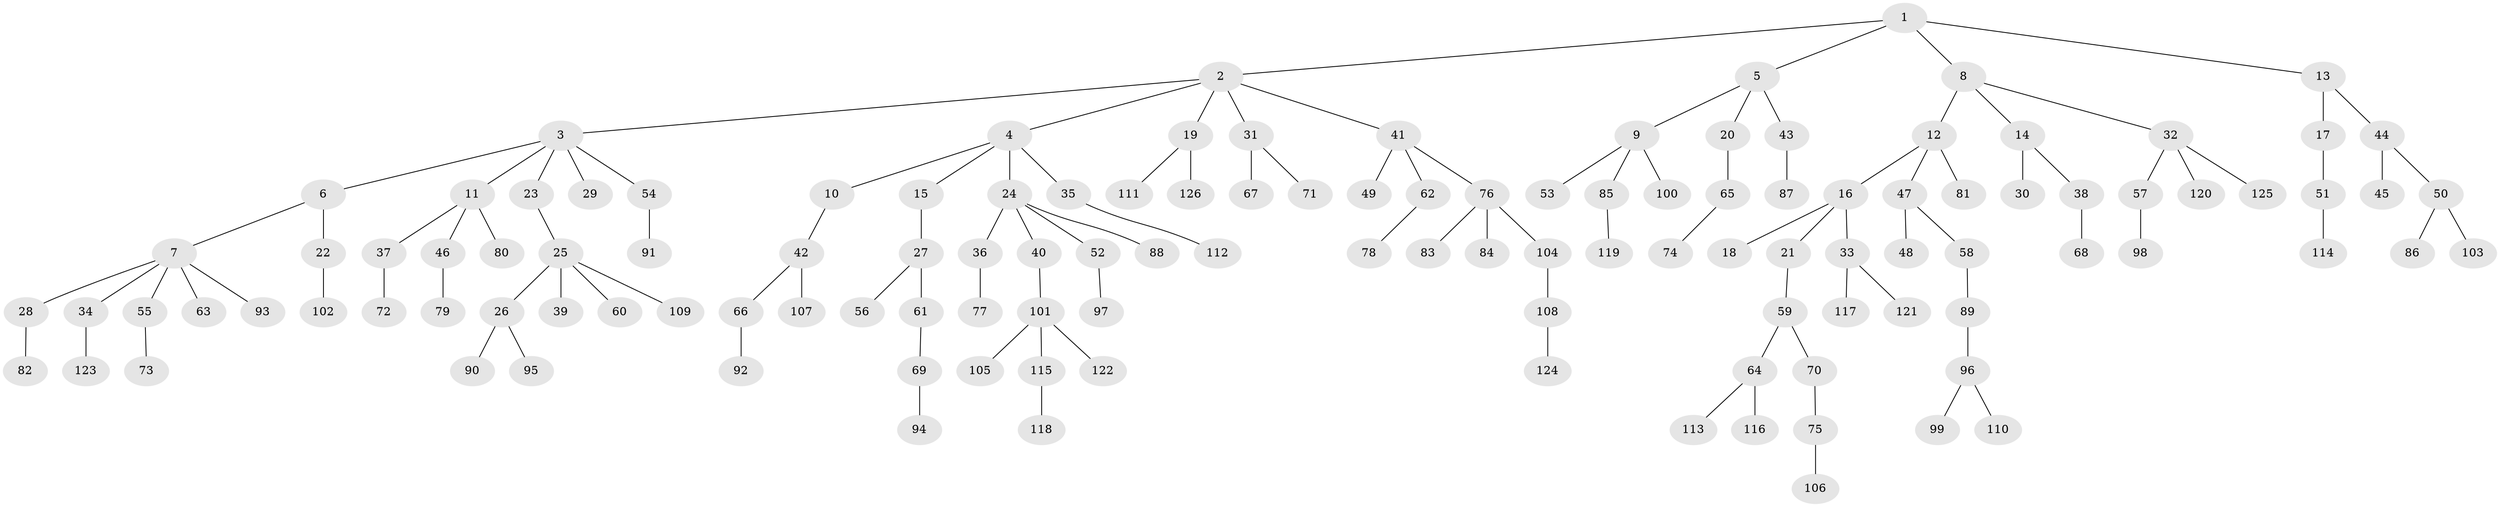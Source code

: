 // Generated by graph-tools (version 1.1) at 2025/26/03/09/25 03:26:33]
// undirected, 126 vertices, 125 edges
graph export_dot {
graph [start="1"]
  node [color=gray90,style=filled];
  1;
  2;
  3;
  4;
  5;
  6;
  7;
  8;
  9;
  10;
  11;
  12;
  13;
  14;
  15;
  16;
  17;
  18;
  19;
  20;
  21;
  22;
  23;
  24;
  25;
  26;
  27;
  28;
  29;
  30;
  31;
  32;
  33;
  34;
  35;
  36;
  37;
  38;
  39;
  40;
  41;
  42;
  43;
  44;
  45;
  46;
  47;
  48;
  49;
  50;
  51;
  52;
  53;
  54;
  55;
  56;
  57;
  58;
  59;
  60;
  61;
  62;
  63;
  64;
  65;
  66;
  67;
  68;
  69;
  70;
  71;
  72;
  73;
  74;
  75;
  76;
  77;
  78;
  79;
  80;
  81;
  82;
  83;
  84;
  85;
  86;
  87;
  88;
  89;
  90;
  91;
  92;
  93;
  94;
  95;
  96;
  97;
  98;
  99;
  100;
  101;
  102;
  103;
  104;
  105;
  106;
  107;
  108;
  109;
  110;
  111;
  112;
  113;
  114;
  115;
  116;
  117;
  118;
  119;
  120;
  121;
  122;
  123;
  124;
  125;
  126;
  1 -- 2;
  1 -- 5;
  1 -- 8;
  1 -- 13;
  2 -- 3;
  2 -- 4;
  2 -- 19;
  2 -- 31;
  2 -- 41;
  3 -- 6;
  3 -- 11;
  3 -- 23;
  3 -- 29;
  3 -- 54;
  4 -- 10;
  4 -- 15;
  4 -- 24;
  4 -- 35;
  5 -- 9;
  5 -- 20;
  5 -- 43;
  6 -- 7;
  6 -- 22;
  7 -- 28;
  7 -- 34;
  7 -- 55;
  7 -- 63;
  7 -- 93;
  8 -- 12;
  8 -- 14;
  8 -- 32;
  9 -- 53;
  9 -- 85;
  9 -- 100;
  10 -- 42;
  11 -- 37;
  11 -- 46;
  11 -- 80;
  12 -- 16;
  12 -- 47;
  12 -- 81;
  13 -- 17;
  13 -- 44;
  14 -- 30;
  14 -- 38;
  15 -- 27;
  16 -- 18;
  16 -- 21;
  16 -- 33;
  17 -- 51;
  19 -- 111;
  19 -- 126;
  20 -- 65;
  21 -- 59;
  22 -- 102;
  23 -- 25;
  24 -- 36;
  24 -- 40;
  24 -- 52;
  24 -- 88;
  25 -- 26;
  25 -- 39;
  25 -- 60;
  25 -- 109;
  26 -- 90;
  26 -- 95;
  27 -- 56;
  27 -- 61;
  28 -- 82;
  31 -- 67;
  31 -- 71;
  32 -- 57;
  32 -- 120;
  32 -- 125;
  33 -- 117;
  33 -- 121;
  34 -- 123;
  35 -- 112;
  36 -- 77;
  37 -- 72;
  38 -- 68;
  40 -- 101;
  41 -- 49;
  41 -- 62;
  41 -- 76;
  42 -- 66;
  42 -- 107;
  43 -- 87;
  44 -- 45;
  44 -- 50;
  46 -- 79;
  47 -- 48;
  47 -- 58;
  50 -- 86;
  50 -- 103;
  51 -- 114;
  52 -- 97;
  54 -- 91;
  55 -- 73;
  57 -- 98;
  58 -- 89;
  59 -- 64;
  59 -- 70;
  61 -- 69;
  62 -- 78;
  64 -- 113;
  64 -- 116;
  65 -- 74;
  66 -- 92;
  69 -- 94;
  70 -- 75;
  75 -- 106;
  76 -- 83;
  76 -- 84;
  76 -- 104;
  85 -- 119;
  89 -- 96;
  96 -- 99;
  96 -- 110;
  101 -- 105;
  101 -- 115;
  101 -- 122;
  104 -- 108;
  108 -- 124;
  115 -- 118;
}
